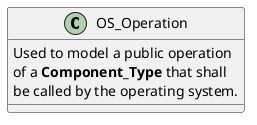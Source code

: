 @startuml

class OS_Operation
{
  Used to model a public operation
  of a **Component_Type** that shall
  be called by the operating system.
}

@enduml